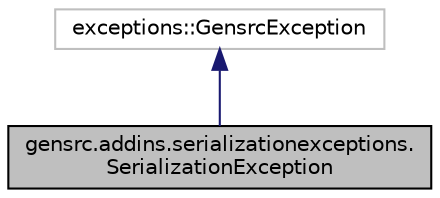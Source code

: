 digraph "gensrc.addins.serializationexceptions.SerializationException"
{
  edge [fontname="Helvetica",fontsize="10",labelfontname="Helvetica",labelfontsize="10"];
  node [fontname="Helvetica",fontsize="10",shape=record];
  Node3 [label="gensrc.addins.serializationexceptions.\lSerializationException",height=0.2,width=0.4,color="black", fillcolor="grey75", style="filled", fontcolor="black"];
  Node4 -> Node3 [dir="back",color="midnightblue",fontsize="10",style="solid",fontname="Helvetica"];
  Node4 [label="exceptions::GensrcException",height=0.2,width=0.4,color="grey75", fillcolor="white", style="filled"];
}
